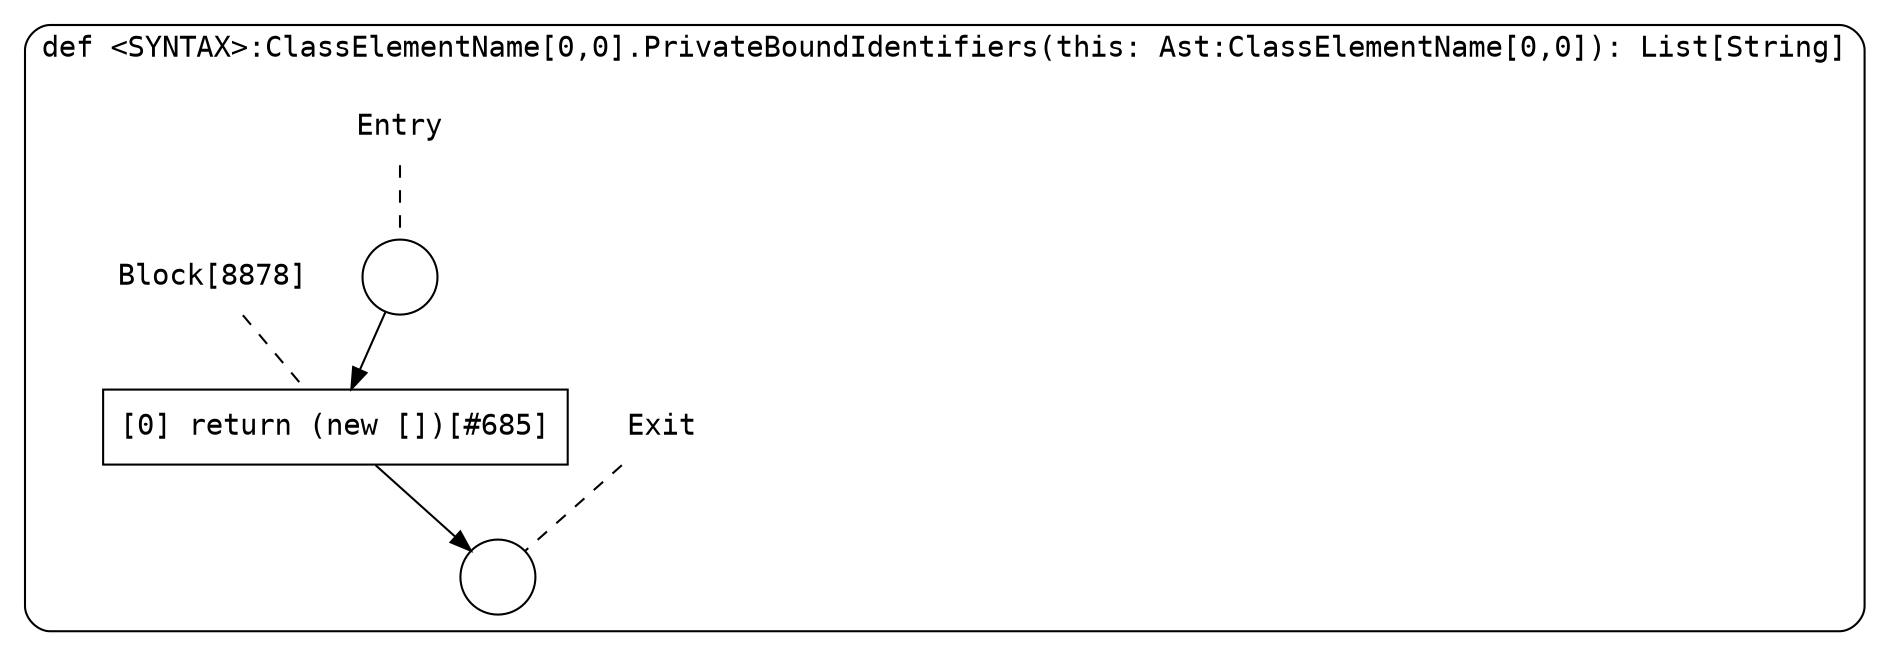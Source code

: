 digraph {
  graph [fontname = "Consolas"]
  node [fontname = "Consolas"]
  edge [fontname = "Consolas"]
  subgraph cluster1645 {
    label = "def <SYNTAX>:ClassElementName[0,0].PrivateBoundIdentifiers(this: Ast:ClassElementName[0,0]): List[String]"
    style = rounded
    cluster1645_entry_name [shape=none, label=<<font color="black">Entry</font>>]
    cluster1645_entry_name -> cluster1645_entry [arrowhead=none, color="black", style=dashed]
    cluster1645_entry [shape=circle label=" " color="black" fillcolor="white" style=filled]
    cluster1645_entry -> node8878 [color="black"]
    cluster1645_exit_name [shape=none, label=<<font color="black">Exit</font>>]
    cluster1645_exit_name -> cluster1645_exit [arrowhead=none, color="black", style=dashed]
    cluster1645_exit [shape=circle label=" " color="black" fillcolor="white" style=filled]
    node8878_name [shape=none, label=<<font color="black">Block[8878]</font>>]
    node8878_name -> node8878 [arrowhead=none, color="black", style=dashed]
    node8878 [shape=box, label=<<font color="black">[0] return (new [])[#685]<BR ALIGN="LEFT"/></font>> color="black" fillcolor="white", style=filled]
    node8878 -> cluster1645_exit [color="black"]
  }
}